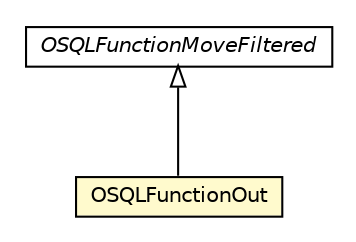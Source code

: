 #!/usr/local/bin/dot
#
# Class diagram 
# Generated by UMLGraph version R5_6-24-gf6e263 (http://www.umlgraph.org/)
#

digraph G {
	edge [fontname="Helvetica",fontsize=10,labelfontname="Helvetica",labelfontsize=10];
	node [fontname="Helvetica",fontsize=10,shape=plaintext];
	nodesep=0.25;
	ranksep=0.5;
	// com.orientechnologies.orient.graph.sql.functions.OSQLFunctionMoveFiltered
	c3387418 [label=<<table title="com.orientechnologies.orient.graph.sql.functions.OSQLFunctionMoveFiltered" border="0" cellborder="1" cellspacing="0" cellpadding="2" port="p" href="./OSQLFunctionMoveFiltered.html">
		<tr><td><table border="0" cellspacing="0" cellpadding="1">
<tr><td align="center" balign="center"><font face="Helvetica-Oblique"> OSQLFunctionMoveFiltered </font></td></tr>
		</table></td></tr>
		</table>>, URL="./OSQLFunctionMoveFiltered.html", fontname="Helvetica", fontcolor="black", fontsize=10.0];
	// com.orientechnologies.orient.graph.sql.functions.OSQLFunctionOut
	c3387428 [label=<<table title="com.orientechnologies.orient.graph.sql.functions.OSQLFunctionOut" border="0" cellborder="1" cellspacing="0" cellpadding="2" port="p" bgcolor="lemonChiffon" href="./OSQLFunctionOut.html">
		<tr><td><table border="0" cellspacing="0" cellpadding="1">
<tr><td align="center" balign="center"> OSQLFunctionOut </td></tr>
		</table></td></tr>
		</table>>, URL="./OSQLFunctionOut.html", fontname="Helvetica", fontcolor="black", fontsize=10.0];
	//com.orientechnologies.orient.graph.sql.functions.OSQLFunctionOut extends com.orientechnologies.orient.graph.sql.functions.OSQLFunctionMoveFiltered
	c3387418:p -> c3387428:p [dir=back,arrowtail=empty];
}

